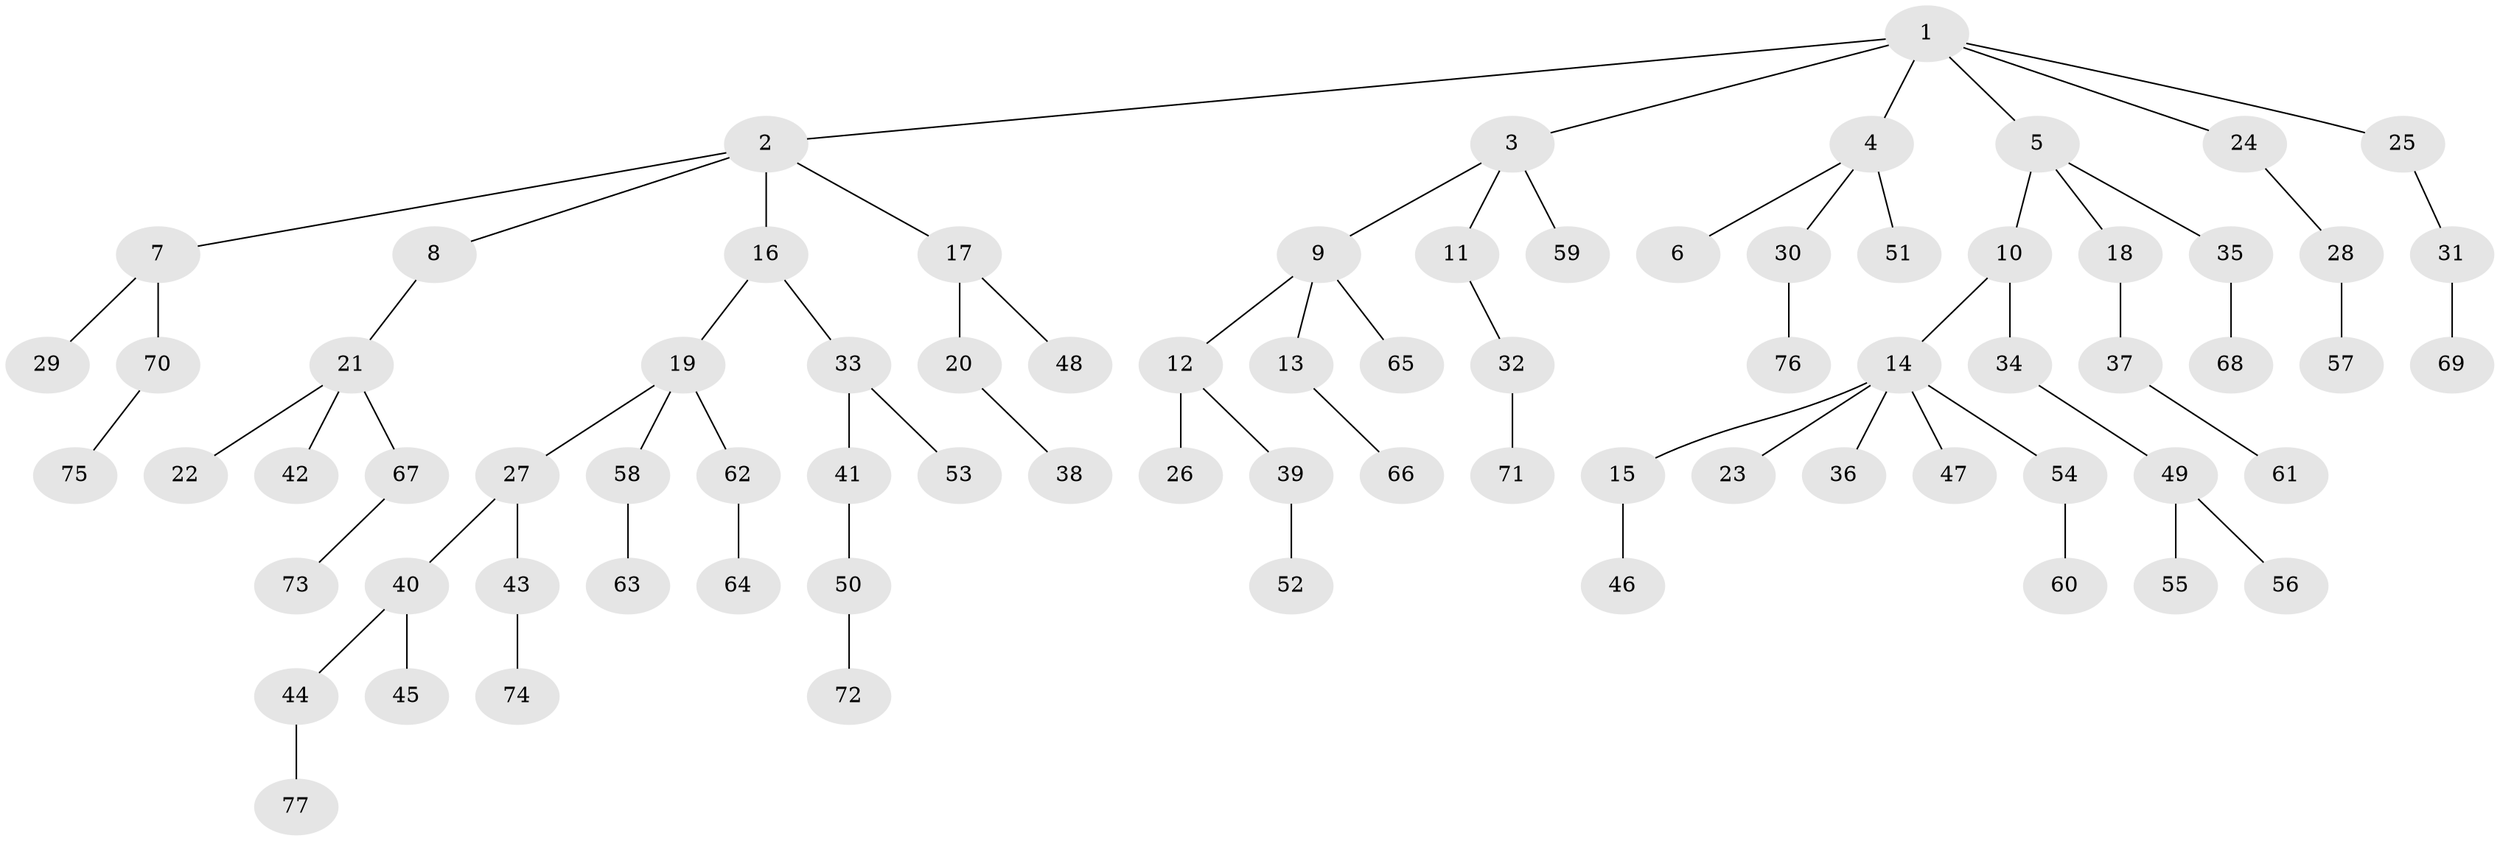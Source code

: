 // Generated by graph-tools (version 1.1) at 2025/15/03/09/25 04:15:35]
// undirected, 77 vertices, 76 edges
graph export_dot {
graph [start="1"]
  node [color=gray90,style=filled];
  1;
  2;
  3;
  4;
  5;
  6;
  7;
  8;
  9;
  10;
  11;
  12;
  13;
  14;
  15;
  16;
  17;
  18;
  19;
  20;
  21;
  22;
  23;
  24;
  25;
  26;
  27;
  28;
  29;
  30;
  31;
  32;
  33;
  34;
  35;
  36;
  37;
  38;
  39;
  40;
  41;
  42;
  43;
  44;
  45;
  46;
  47;
  48;
  49;
  50;
  51;
  52;
  53;
  54;
  55;
  56;
  57;
  58;
  59;
  60;
  61;
  62;
  63;
  64;
  65;
  66;
  67;
  68;
  69;
  70;
  71;
  72;
  73;
  74;
  75;
  76;
  77;
  1 -- 2;
  1 -- 3;
  1 -- 4;
  1 -- 5;
  1 -- 24;
  1 -- 25;
  2 -- 7;
  2 -- 8;
  2 -- 16;
  2 -- 17;
  3 -- 9;
  3 -- 11;
  3 -- 59;
  4 -- 6;
  4 -- 30;
  4 -- 51;
  5 -- 10;
  5 -- 18;
  5 -- 35;
  7 -- 29;
  7 -- 70;
  8 -- 21;
  9 -- 12;
  9 -- 13;
  9 -- 65;
  10 -- 14;
  10 -- 34;
  11 -- 32;
  12 -- 26;
  12 -- 39;
  13 -- 66;
  14 -- 15;
  14 -- 23;
  14 -- 36;
  14 -- 47;
  14 -- 54;
  15 -- 46;
  16 -- 19;
  16 -- 33;
  17 -- 20;
  17 -- 48;
  18 -- 37;
  19 -- 27;
  19 -- 58;
  19 -- 62;
  20 -- 38;
  21 -- 22;
  21 -- 42;
  21 -- 67;
  24 -- 28;
  25 -- 31;
  27 -- 40;
  27 -- 43;
  28 -- 57;
  30 -- 76;
  31 -- 69;
  32 -- 71;
  33 -- 41;
  33 -- 53;
  34 -- 49;
  35 -- 68;
  37 -- 61;
  39 -- 52;
  40 -- 44;
  40 -- 45;
  41 -- 50;
  43 -- 74;
  44 -- 77;
  49 -- 55;
  49 -- 56;
  50 -- 72;
  54 -- 60;
  58 -- 63;
  62 -- 64;
  67 -- 73;
  70 -- 75;
}
